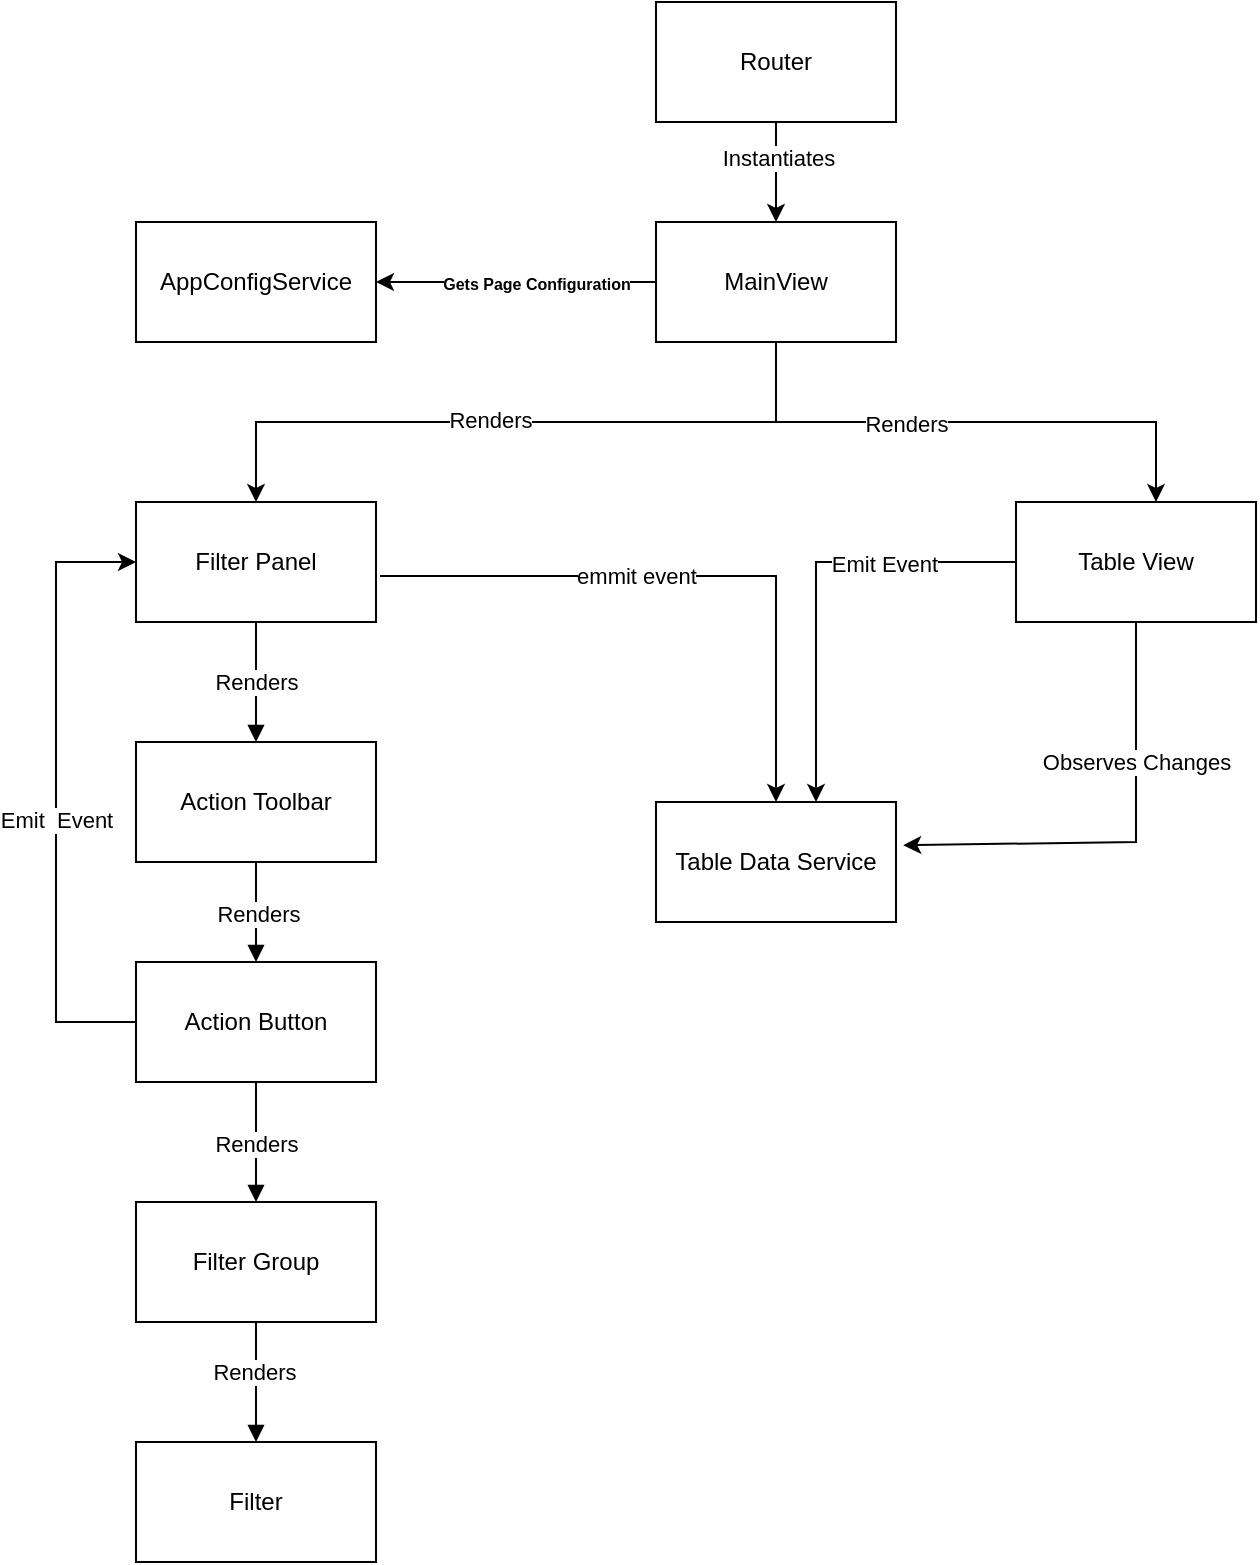 <mxfile version="17.5.0" type="github">
  <diagram id="p09-NaNRiHKWQM71FGG_" name="Page-1">
    <mxGraphModel dx="1955" dy="936" grid="1" gridSize="10" guides="1" tooltips="1" connect="1" arrows="1" fold="1" page="0" pageScale="1" pageWidth="850" pageHeight="1100" math="0" shadow="0">
      <root>
        <mxCell id="0" />
        <mxCell id="1" parent="0" />
        <mxCell id="0zj1C-nigG1xQxZMRHKD-30" value="" style="edgeStyle=orthogonalEdgeStyle;rounded=0;orthogonalLoop=1;jettySize=auto;html=1;" parent="1" source="0zj1C-nigG1xQxZMRHKD-1" target="0zj1C-nigG1xQxZMRHKD-29" edge="1">
          <mxGeometry relative="1" as="geometry" />
        </mxCell>
        <mxCell id="0zj1C-nigG1xQxZMRHKD-31" value="&lt;font style=&quot;font-size: 8px&quot;&gt;Gets Page Configuration&lt;/font&gt;" style="edgeLabel;html=1;align=center;verticalAlign=middle;resizable=0;points=[];fontStyle=1" parent="0zj1C-nigG1xQxZMRHKD-30" vertex="1" connectable="0">
          <mxGeometry x="0.233" relative="1" as="geometry">
            <mxPoint x="26" as="offset" />
          </mxGeometry>
        </mxCell>
        <mxCell id="0zj1C-nigG1xQxZMRHKD-1" value="MainView" style="rounded=0;whiteSpace=wrap;html=1;" parent="1" vertex="1">
          <mxGeometry x="380" y="190" width="120" height="60" as="geometry" />
        </mxCell>
        <mxCell id="7XTS30OKe321MT3zy4zL-5" value="" style="edgeStyle=orthogonalEdgeStyle;rounded=0;orthogonalLoop=1;jettySize=auto;html=1;fontSize=11;endArrow=block;endFill=1;" edge="1" parent="1" source="0zj1C-nigG1xQxZMRHKD-2" target="0zj1C-nigG1xQxZMRHKD-4">
          <mxGeometry relative="1" as="geometry" />
        </mxCell>
        <mxCell id="7XTS30OKe321MT3zy4zL-9" value="Renders" style="edgeLabel;html=1;align=center;verticalAlign=middle;resizable=0;points=[];fontSize=11;" vertex="1" connectable="0" parent="7XTS30OKe321MT3zy4zL-5">
          <mxGeometry x="0.3" y="1" relative="1" as="geometry">
            <mxPoint x="-1" y="-9" as="offset" />
          </mxGeometry>
        </mxCell>
        <mxCell id="0zj1C-nigG1xQxZMRHKD-2" value="Filter Panel" style="rounded=0;whiteSpace=wrap;html=1;" parent="1" vertex="1">
          <mxGeometry x="120" y="330" width="120" height="60" as="geometry" />
        </mxCell>
        <mxCell id="0zj1C-nigG1xQxZMRHKD-3" value="Table View" style="rounded=0;whiteSpace=wrap;html=1;" parent="1" vertex="1">
          <mxGeometry x="560" y="330" width="120" height="60" as="geometry" />
        </mxCell>
        <mxCell id="7XTS30OKe321MT3zy4zL-6" value="" style="edgeStyle=orthogonalEdgeStyle;rounded=0;orthogonalLoop=1;jettySize=auto;html=1;fontSize=11;endArrow=block;endFill=1;" edge="1" parent="1" source="0zj1C-nigG1xQxZMRHKD-4" target="0zj1C-nigG1xQxZMRHKD-5">
          <mxGeometry relative="1" as="geometry" />
        </mxCell>
        <mxCell id="7XTS30OKe321MT3zy4zL-10" value="Renders" style="edgeLabel;html=1;align=center;verticalAlign=middle;resizable=0;points=[];fontSize=11;" vertex="1" connectable="0" parent="7XTS30OKe321MT3zy4zL-6">
          <mxGeometry x="0.263" y="3" relative="1" as="geometry">
            <mxPoint x="-2" y="-6" as="offset" />
          </mxGeometry>
        </mxCell>
        <mxCell id="0zj1C-nigG1xQxZMRHKD-4" value="Action Toolbar" style="rounded=0;whiteSpace=wrap;html=1;" parent="1" vertex="1">
          <mxGeometry x="120" y="450" width="120" height="60" as="geometry" />
        </mxCell>
        <mxCell id="7XTS30OKe321MT3zy4zL-7" value="" style="edgeStyle=orthogonalEdgeStyle;rounded=0;orthogonalLoop=1;jettySize=auto;html=1;fontSize=11;endArrow=block;endFill=1;" edge="1" parent="1" source="0zj1C-nigG1xQxZMRHKD-5" target="0zj1C-nigG1xQxZMRHKD-8">
          <mxGeometry relative="1" as="geometry">
            <Array as="points">
              <mxPoint x="180" y="640" />
              <mxPoint x="180" y="640" />
            </Array>
          </mxGeometry>
        </mxCell>
        <mxCell id="7XTS30OKe321MT3zy4zL-11" value="Renders" style="edgeLabel;html=1;align=center;verticalAlign=middle;resizable=0;points=[];fontSize=11;" vertex="1" connectable="0" parent="7XTS30OKe321MT3zy4zL-7">
          <mxGeometry x="0.309" relative="1" as="geometry">
            <mxPoint y="-9" as="offset" />
          </mxGeometry>
        </mxCell>
        <mxCell id="0zj1C-nigG1xQxZMRHKD-5" value="Action Button" style="rounded=0;whiteSpace=wrap;html=1;" parent="1" vertex="1">
          <mxGeometry x="120" y="560" width="120" height="60" as="geometry" />
        </mxCell>
        <mxCell id="7XTS30OKe321MT3zy4zL-8" value="" style="edgeStyle=orthogonalEdgeStyle;rounded=0;orthogonalLoop=1;jettySize=auto;html=1;fontSize=11;endArrow=block;endFill=1;" edge="1" parent="1" source="0zj1C-nigG1xQxZMRHKD-8" target="0zj1C-nigG1xQxZMRHKD-9">
          <mxGeometry relative="1" as="geometry" />
        </mxCell>
        <mxCell id="7XTS30OKe321MT3zy4zL-12" value="Renders" style="edgeLabel;html=1;align=center;verticalAlign=middle;resizable=0;points=[];fontSize=11;" vertex="1" connectable="0" parent="7XTS30OKe321MT3zy4zL-8">
          <mxGeometry x="-0.319" y="-1" relative="1" as="geometry">
            <mxPoint y="4" as="offset" />
          </mxGeometry>
        </mxCell>
        <mxCell id="0zj1C-nigG1xQxZMRHKD-8" value="Filter Group" style="rounded=0;whiteSpace=wrap;html=1;" parent="1" vertex="1">
          <mxGeometry x="120" y="680" width="120" height="60" as="geometry" />
        </mxCell>
        <mxCell id="0zj1C-nigG1xQxZMRHKD-9" value="Filter" style="rounded=0;whiteSpace=wrap;html=1;" parent="1" vertex="1">
          <mxGeometry x="120" y="800" width="120" height="60" as="geometry" />
        </mxCell>
        <mxCell id="0zj1C-nigG1xQxZMRHKD-12" value="Table Data Service" style="rounded=0;whiteSpace=wrap;html=1;" parent="1" vertex="1">
          <mxGeometry x="380" y="480" width="120" height="60" as="geometry" />
        </mxCell>
        <mxCell id="0zj1C-nigG1xQxZMRHKD-15" value="" style="endArrow=classic;html=1;rounded=0;exitX=0.5;exitY=1;exitDx=0;exitDy=0;entryX=1.03;entryY=0.36;entryDx=0;entryDy=0;entryPerimeter=0;" parent="1" source="0zj1C-nigG1xQxZMRHKD-3" target="0zj1C-nigG1xQxZMRHKD-12" edge="1">
          <mxGeometry width="50" height="50" relative="1" as="geometry">
            <mxPoint x="580" y="410" as="sourcePoint" />
            <mxPoint x="750" y="480" as="targetPoint" />
            <Array as="points">
              <mxPoint x="620" y="500" />
            </Array>
          </mxGeometry>
        </mxCell>
        <mxCell id="0zj1C-nigG1xQxZMRHKD-16" value="Observes Changes" style="edgeLabel;html=1;align=center;verticalAlign=middle;resizable=0;points=[];" parent="0zj1C-nigG1xQxZMRHKD-15" vertex="1" connectable="0">
          <mxGeometry x="0.311" y="-1" relative="1" as="geometry">
            <mxPoint x="38" y="-40" as="offset" />
          </mxGeometry>
        </mxCell>
        <mxCell id="0zj1C-nigG1xQxZMRHKD-17" value="" style="endArrow=classic;html=1;rounded=0;exitX=1.017;exitY=0.617;exitDx=0;exitDy=0;exitPerimeter=0;" parent="1" source="0zj1C-nigG1xQxZMRHKD-2" edge="1">
          <mxGeometry width="50" height="50" relative="1" as="geometry">
            <mxPoint x="270" y="390" as="sourcePoint" />
            <mxPoint x="440" y="480" as="targetPoint" />
            <Array as="points">
              <mxPoint x="440" y="367" />
            </Array>
          </mxGeometry>
        </mxCell>
        <mxCell id="0zj1C-nigG1xQxZMRHKD-18" value="emmit event" style="edgeLabel;html=1;align=center;verticalAlign=middle;resizable=0;points=[];" parent="0zj1C-nigG1xQxZMRHKD-17" vertex="1" connectable="0">
          <mxGeometry x="-0.178" relative="1" as="geometry">
            <mxPoint as="offset" />
          </mxGeometry>
        </mxCell>
        <mxCell id="0zj1C-nigG1xQxZMRHKD-19" value="" style="endArrow=classic;html=1;rounded=0;exitX=0;exitY=0.5;exitDx=0;exitDy=0;" parent="1" source="0zj1C-nigG1xQxZMRHKD-5" edge="1">
          <mxGeometry width="50" height="50" relative="1" as="geometry">
            <mxPoint x="70" y="410" as="sourcePoint" />
            <mxPoint x="120" y="360" as="targetPoint" />
            <Array as="points">
              <mxPoint x="80" y="590" />
              <mxPoint x="80" y="360" />
            </Array>
          </mxGeometry>
        </mxCell>
        <mxCell id="0zj1C-nigG1xQxZMRHKD-20" value="Emit&amp;nbsp; Event" style="edgeLabel;html=1;align=center;verticalAlign=middle;resizable=0;points=[];" parent="0zj1C-nigG1xQxZMRHKD-19" vertex="1" connectable="0">
          <mxGeometry x="-0.088" relative="1" as="geometry">
            <mxPoint as="offset" />
          </mxGeometry>
        </mxCell>
        <mxCell id="0zj1C-nigG1xQxZMRHKD-22" value="" style="endArrow=classic;html=1;rounded=0;exitX=0.5;exitY=1;exitDx=0;exitDy=0;" parent="1" edge="1">
          <mxGeometry width="50" height="50" relative="1" as="geometry">
            <mxPoint x="440" y="250" as="sourcePoint" />
            <mxPoint x="630" y="330" as="targetPoint" />
            <Array as="points">
              <mxPoint x="440" y="290" />
              <mxPoint x="630" y="290" />
            </Array>
          </mxGeometry>
        </mxCell>
        <mxCell id="0zj1C-nigG1xQxZMRHKD-24" value="Renders" style="edgeLabel;html=1;align=center;verticalAlign=middle;resizable=0;points=[];" parent="0zj1C-nigG1xQxZMRHKD-22" vertex="1" connectable="0">
          <mxGeometry x="-0.224" y="-1" relative="1" as="geometry">
            <mxPoint as="offset" />
          </mxGeometry>
        </mxCell>
        <mxCell id="0zj1C-nigG1xQxZMRHKD-23" value="" style="endArrow=classic;html=1;rounded=0;entryX=0.5;entryY=0;entryDx=0;entryDy=0;" parent="1" target="0zj1C-nigG1xQxZMRHKD-2" edge="1">
          <mxGeometry width="50" height="50" relative="1" as="geometry">
            <mxPoint x="440" y="250" as="sourcePoint" />
            <mxPoint x="190" y="290" as="targetPoint" />
            <Array as="points">
              <mxPoint x="440" y="290" />
              <mxPoint x="180" y="290" />
            </Array>
          </mxGeometry>
        </mxCell>
        <mxCell id="0zj1C-nigG1xQxZMRHKD-25" value="Renders" style="edgeLabel;html=1;align=center;verticalAlign=middle;resizable=0;points=[];" parent="0zj1C-nigG1xQxZMRHKD-23" vertex="1" connectable="0">
          <mxGeometry x="0.078" y="-1" relative="1" as="geometry">
            <mxPoint as="offset" />
          </mxGeometry>
        </mxCell>
        <mxCell id="0zj1C-nigG1xQxZMRHKD-27" value="" style="edgeStyle=orthogonalEdgeStyle;rounded=0;orthogonalLoop=1;jettySize=auto;html=1;" parent="1" source="0zj1C-nigG1xQxZMRHKD-26" target="0zj1C-nigG1xQxZMRHKD-1" edge="1">
          <mxGeometry relative="1" as="geometry" />
        </mxCell>
        <mxCell id="0zj1C-nigG1xQxZMRHKD-28" value="Instantiates" style="edgeLabel;html=1;align=center;verticalAlign=middle;resizable=0;points=[];" parent="0zj1C-nigG1xQxZMRHKD-27" vertex="1" connectable="0">
          <mxGeometry x="-0.28" y="1" relative="1" as="geometry">
            <mxPoint as="offset" />
          </mxGeometry>
        </mxCell>
        <mxCell id="0zj1C-nigG1xQxZMRHKD-26" value="Router" style="rounded=0;whiteSpace=wrap;html=1;" parent="1" vertex="1">
          <mxGeometry x="380" y="80" width="120" height="60" as="geometry" />
        </mxCell>
        <mxCell id="0zj1C-nigG1xQxZMRHKD-29" value="AppConfigService" style="rounded=0;whiteSpace=wrap;html=1;" parent="1" vertex="1">
          <mxGeometry x="120" y="190" width="120" height="60" as="geometry" />
        </mxCell>
        <mxCell id="7XTS30OKe321MT3zy4zL-3" value="" style="endArrow=classic;html=1;rounded=0;fontSize=8;exitX=0;exitY=0.5;exitDx=0;exitDy=0;" edge="1" parent="1" source="0zj1C-nigG1xQxZMRHKD-3">
          <mxGeometry width="50" height="50" relative="1" as="geometry">
            <mxPoint x="500" y="780" as="sourcePoint" />
            <mxPoint x="460" y="480" as="targetPoint" />
            <Array as="points">
              <mxPoint x="460" y="360" />
            </Array>
          </mxGeometry>
        </mxCell>
        <mxCell id="7XTS30OKe321MT3zy4zL-4" value="Emit Event" style="edgeLabel;html=1;align=center;verticalAlign=middle;resizable=0;points=[];fontSize=11;" vertex="1" connectable="0" parent="7XTS30OKe321MT3zy4zL-3">
          <mxGeometry x="-0.4" y="1" relative="1" as="geometry">
            <mxPoint as="offset" />
          </mxGeometry>
        </mxCell>
      </root>
    </mxGraphModel>
  </diagram>
</mxfile>
